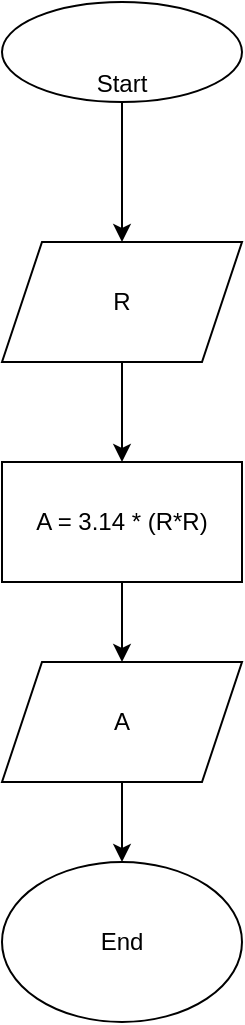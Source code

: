 <mxfile version="20.8.23" type="device"><diagram name="Page-1" id="CGm1PP5GcJnFLO2QauKP"><mxGraphModel dx="954" dy="606" grid="1" gridSize="10" guides="1" tooltips="1" connect="1" arrows="1" fold="1" page="1" pageScale="1" pageWidth="850" pageHeight="1100" math="0" shadow="0"><root><mxCell id="0"/><mxCell id="1" parent="0"/><mxCell id="TAWCMs7JPIJARL8qLMru-5" value="" style="edgeStyle=orthogonalEdgeStyle;rounded=0;orthogonalLoop=1;jettySize=auto;html=1;" edge="1" parent="1" source="TAWCMs7JPIJARL8qLMru-1" target="TAWCMs7JPIJARL8qLMru-4"><mxGeometry relative="1" as="geometry"/></mxCell><mxCell id="TAWCMs7JPIJARL8qLMru-1" value="R" style="shape=parallelogram;perimeter=parallelogramPerimeter;whiteSpace=wrap;html=1;fixedSize=1;" vertex="1" parent="1"><mxGeometry x="70" y="160" width="120" height="60" as="geometry"/></mxCell><mxCell id="TAWCMs7JPIJARL8qLMru-3" value="" style="edgeStyle=orthogonalEdgeStyle;rounded=0;orthogonalLoop=1;jettySize=auto;html=1;" edge="1" parent="1" source="TAWCMs7JPIJARL8qLMru-2" target="TAWCMs7JPIJARL8qLMru-1"><mxGeometry relative="1" as="geometry"/></mxCell><mxCell id="TAWCMs7JPIJARL8qLMru-2" value="Start" style="ellipse;whiteSpace=wrap;html=1;verticalAlign=bottom;" vertex="1" parent="1"><mxGeometry x="70" y="40" width="120" height="50" as="geometry"/></mxCell><mxCell id="TAWCMs7JPIJARL8qLMru-8" value="" style="edgeStyle=orthogonalEdgeStyle;rounded=0;orthogonalLoop=1;jettySize=auto;html=1;" edge="1" parent="1" source="TAWCMs7JPIJARL8qLMru-4" target="TAWCMs7JPIJARL8qLMru-6"><mxGeometry relative="1" as="geometry"/></mxCell><mxCell id="TAWCMs7JPIJARL8qLMru-4" value="A = 3.14 * (R*R)" style="rounded=0;whiteSpace=wrap;html=1;" vertex="1" parent="1"><mxGeometry x="70" y="270" width="120" height="60" as="geometry"/></mxCell><mxCell id="TAWCMs7JPIJARL8qLMru-9" value="" style="edgeStyle=orthogonalEdgeStyle;rounded=0;orthogonalLoop=1;jettySize=auto;html=1;" edge="1" parent="1" source="TAWCMs7JPIJARL8qLMru-6" target="TAWCMs7JPIJARL8qLMru-7"><mxGeometry relative="1" as="geometry"/></mxCell><mxCell id="TAWCMs7JPIJARL8qLMru-6" value="A" style="shape=parallelogram;perimeter=parallelogramPerimeter;whiteSpace=wrap;html=1;fixedSize=1;" vertex="1" parent="1"><mxGeometry x="70" y="370" width="120" height="60" as="geometry"/></mxCell><mxCell id="TAWCMs7JPIJARL8qLMru-7" value="End" style="ellipse;whiteSpace=wrap;html=1;" vertex="1" parent="1"><mxGeometry x="70" y="470" width="120" height="80" as="geometry"/></mxCell></root></mxGraphModel></diagram></mxfile>
